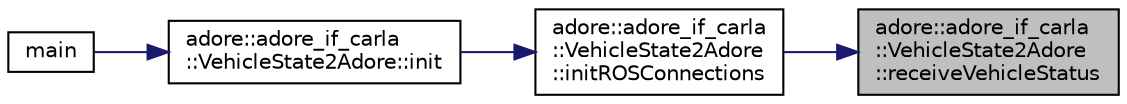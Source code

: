 digraph "adore::adore_if_carla::VehicleState2Adore::receiveVehicleStatus"
{
 // LATEX_PDF_SIZE
  edge [fontname="Helvetica",fontsize="10",labelfontname="Helvetica",labelfontsize="10"];
  node [fontname="Helvetica",fontsize="10",shape=record];
  rankdir="RL";
  Node1 [label="adore::adore_if_carla\l::VehicleState2Adore\l::receiveVehicleStatus",height=0.2,width=0.4,color="black", fillcolor="grey75", style="filled", fontcolor="black",tooltip=" "];
  Node1 -> Node2 [dir="back",color="midnightblue",fontsize="10",style="solid",fontname="Helvetica"];
  Node2 [label="adore::adore_if_carla\l::VehicleState2Adore\l::initROSConnections",height=0.2,width=0.4,color="black", fillcolor="white", style="filled",URL="$classadore_1_1adore__if__carla_1_1VehicleState2Adore.html#a35407fd3c145fd876d24da37b62ad1a2",tooltip=" "];
  Node2 -> Node3 [dir="back",color="midnightblue",fontsize="10",style="solid",fontname="Helvetica"];
  Node3 [label="adore::adore_if_carla\l::VehicleState2Adore::init",height=0.2,width=0.4,color="black", fillcolor="white", style="filled",URL="$classadore_1_1adore__if__carla_1_1VehicleState2Adore.html#a5dde544d414f0706d41b4384eb673663",tooltip=" "];
  Node3 -> Node4 [dir="back",color="midnightblue",fontsize="10",style="solid",fontname="Helvetica"];
  Node4 [label="main",height=0.2,width=0.4,color="black", fillcolor="white", style="filled",URL="$vehiclestate2adore_8cpp.html#a3c04138a5bfe5d72780bb7e82a18e627",tooltip=" "];
}
